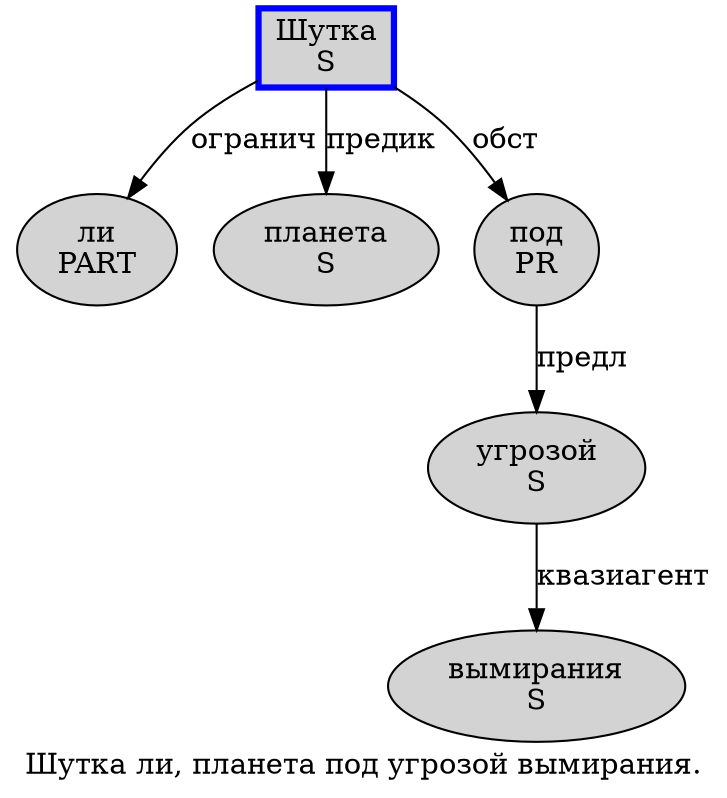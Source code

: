digraph SENTENCE_4538 {
	graph [label="Шутка ли, планета под угрозой вымирания."]
	node [style=filled]
		0 [label="Шутка
S" color=blue fillcolor=lightgray penwidth=3 shape=box]
		1 [label="ли
PART" color="" fillcolor=lightgray penwidth=1 shape=ellipse]
		3 [label="планета
S" color="" fillcolor=lightgray penwidth=1 shape=ellipse]
		4 [label="под
PR" color="" fillcolor=lightgray penwidth=1 shape=ellipse]
		5 [label="угрозой
S" color="" fillcolor=lightgray penwidth=1 shape=ellipse]
		6 [label="вымирания
S" color="" fillcolor=lightgray penwidth=1 shape=ellipse]
			5 -> 6 [label="квазиагент"]
			0 -> 1 [label="огранич"]
			0 -> 3 [label="предик"]
			0 -> 4 [label="обст"]
			4 -> 5 [label="предл"]
}